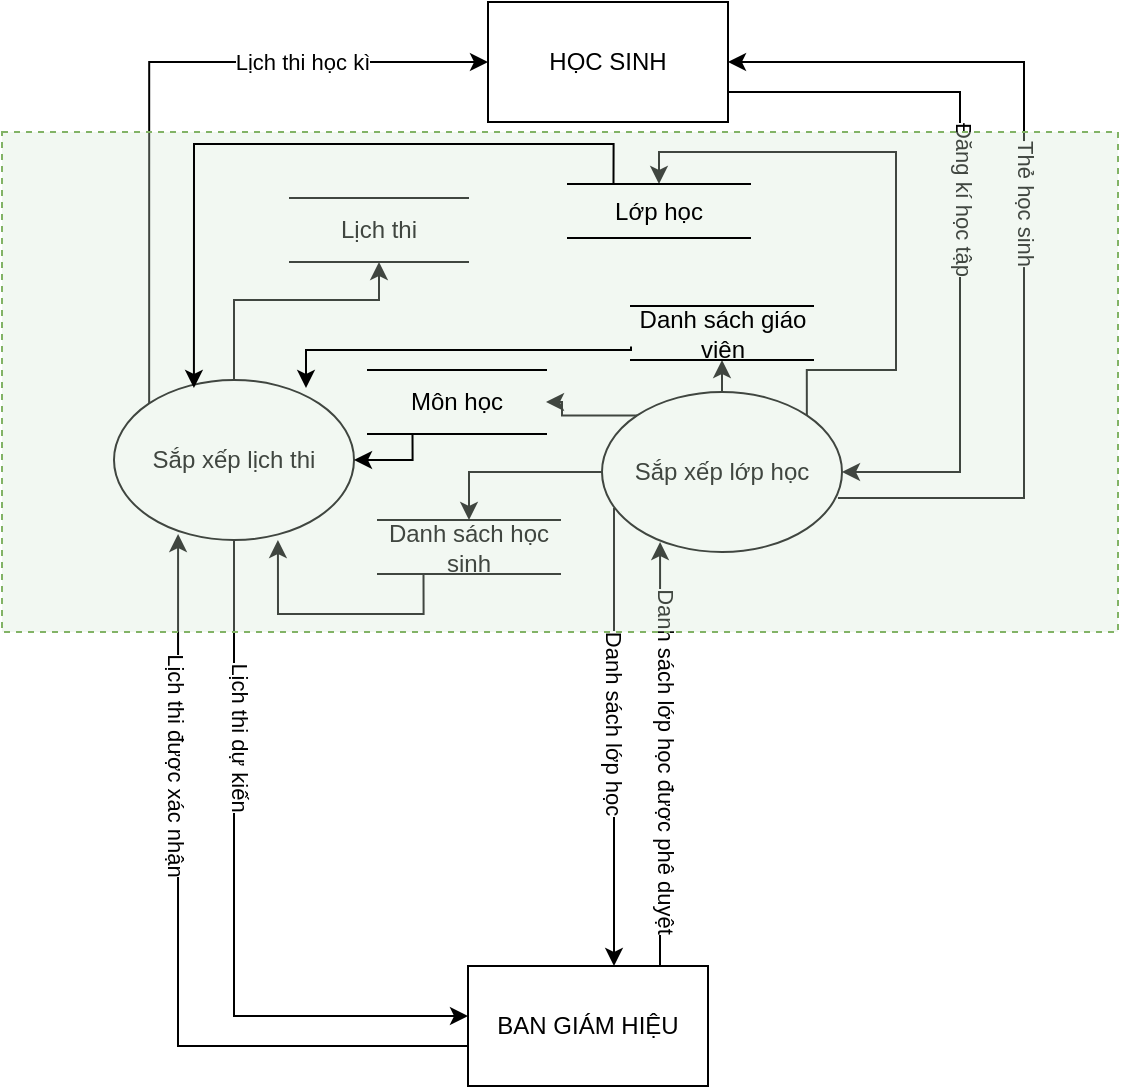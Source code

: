 <mxfile version="14.6.9" type="github">
  <diagram id="9bc5HynWW97KNLTAC6Zj" name="Page-1">
    <mxGraphModel dx="968" dy="539" grid="0" gridSize="10" guides="1" tooltips="1" connect="1" arrows="1" fold="1" page="1" pageScale="1" pageWidth="850" pageHeight="1100" background="#ffffff" math="0" shadow="0">
      <root>
        <mxCell id="0" />
        <mxCell id="1" parent="0" />
        <mxCell id="DaIMqEM_JUgA9F1qBchQ-1" style="edgeStyle=orthogonalEdgeStyle;rounded=0;orthogonalLoop=1;jettySize=auto;html=1;entryX=1;entryY=0.5;entryDx=0;entryDy=0;exitX=0.983;exitY=0.663;exitDx=0;exitDy=0;exitPerimeter=0;" parent="1" source="DaIMqEM_JUgA9F1qBchQ-39" target="DaIMqEM_JUgA9F1qBchQ-26" edge="1">
          <mxGeometry relative="1" as="geometry">
            <mxPoint x="654" y="41" as="sourcePoint" />
            <Array as="points">
              <mxPoint x="685" y="457" />
              <mxPoint x="685" y="239" />
            </Array>
          </mxGeometry>
        </mxCell>
        <mxCell id="DaIMqEM_JUgA9F1qBchQ-2" value="Thẻ học sinh" style="edgeLabel;html=1;align=center;verticalAlign=middle;resizable=0;points=[];rotation=90;" parent="DaIMqEM_JUgA9F1qBchQ-1" vertex="1" connectable="0">
          <mxGeometry x="0.05" y="-1" relative="1" as="geometry">
            <mxPoint as="offset" />
          </mxGeometry>
        </mxCell>
        <mxCell id="DaIMqEM_JUgA9F1qBchQ-3" style="edgeStyle=orthogonalEdgeStyle;rounded=0;orthogonalLoop=1;jettySize=auto;html=1;entryX=0;entryY=0.5;entryDx=0;entryDy=0;exitX=0;exitY=0;exitDx=0;exitDy=0;" parent="1" source="DaIMqEM_JUgA9F1qBchQ-48" target="DaIMqEM_JUgA9F1qBchQ-26" edge="1">
          <mxGeometry relative="1" as="geometry">
            <Array as="points">
              <mxPoint x="248" y="239" />
            </Array>
            <mxPoint x="721" y="48" as="sourcePoint" />
          </mxGeometry>
        </mxCell>
        <mxCell id="DaIMqEM_JUgA9F1qBchQ-4" value="Lịch thi học kì" style="edgeLabel;html=1;align=center;verticalAlign=middle;resizable=0;points=[];" parent="DaIMqEM_JUgA9F1qBchQ-3" vertex="1" connectable="0">
          <mxGeometry x="-0.137" y="-2" relative="1" as="geometry">
            <mxPoint x="74.4" y="-23.72" as="offset" />
          </mxGeometry>
        </mxCell>
        <mxCell id="DaIMqEM_JUgA9F1qBchQ-11" style="edgeStyle=orthogonalEdgeStyle;rounded=0;orthogonalLoop=1;jettySize=auto;html=1;align=right;exitX=0.05;exitY=0.725;exitDx=0;exitDy=0;exitPerimeter=0;" parent="1" source="DaIMqEM_JUgA9F1qBchQ-39" target="DaIMqEM_JUgA9F1qBchQ-41" edge="1">
          <mxGeometry relative="1" as="geometry">
            <Array as="points">
              <mxPoint x="480" y="642" />
              <mxPoint x="480" y="642" />
            </Array>
            <mxPoint x="505" y="477" as="sourcePoint" />
          </mxGeometry>
        </mxCell>
        <mxCell id="DaIMqEM_JUgA9F1qBchQ-12" value="Danh sách lớp học" style="edgeLabel;html=1;align=center;verticalAlign=middle;resizable=0;points=[];rotation=90;" parent="DaIMqEM_JUgA9F1qBchQ-11" vertex="1" connectable="0">
          <mxGeometry x="-0.067" relative="1" as="geometry">
            <mxPoint as="offset" />
          </mxGeometry>
        </mxCell>
        <mxCell id="DaIMqEM_JUgA9F1qBchQ-13" style="edgeStyle=orthogonalEdgeStyle;rounded=0;orthogonalLoop=1;jettySize=auto;html=1;align=right;exitX=0.5;exitY=1;exitDx=0;exitDy=0;" parent="1" source="DaIMqEM_JUgA9F1qBchQ-48" edge="1">
          <mxGeometry relative="1" as="geometry">
            <Array as="points">
              <mxPoint x="290" y="716" />
            </Array>
            <mxPoint x="159" y="35" as="sourcePoint" />
            <mxPoint x="407" y="716" as="targetPoint" />
          </mxGeometry>
        </mxCell>
        <mxCell id="DaIMqEM_JUgA9F1qBchQ-14" value="Lịch thi dự kiến" style="edgeLabel;html=1;align=center;verticalAlign=middle;resizable=0;points=[];rotation=90;" parent="DaIMqEM_JUgA9F1qBchQ-13" vertex="1" connectable="0">
          <mxGeometry x="0.111" y="-2" relative="1" as="geometry">
            <mxPoint x="5" y="-99" as="offset" />
          </mxGeometry>
        </mxCell>
        <mxCell id="DaIMqEM_JUgA9F1qBchQ-17" style="edgeStyle=orthogonalEdgeStyle;rounded=0;orthogonalLoop=1;jettySize=auto;html=1;align=right;entryX=0.242;entryY=0.938;entryDx=0;entryDy=0;entryPerimeter=0;" parent="1" source="DaIMqEM_JUgA9F1qBchQ-41" target="DaIMqEM_JUgA9F1qBchQ-39" edge="1">
          <mxGeometry relative="1" as="geometry">
            <Array as="points">
              <mxPoint x="503" y="587" />
              <mxPoint x="503" y="587" />
            </Array>
            <mxPoint x="26" y="671" as="targetPoint" />
          </mxGeometry>
        </mxCell>
        <mxCell id="DaIMqEM_JUgA9F1qBchQ-18" value="Danh sách lớp học được phê duyệt" style="edgeLabel;html=1;align=center;verticalAlign=middle;resizable=0;points=[];rotation=90;" parent="DaIMqEM_JUgA9F1qBchQ-17" vertex="1" connectable="0">
          <mxGeometry x="-0.075" y="2" relative="1" as="geometry">
            <mxPoint x="5" y="-5" as="offset" />
          </mxGeometry>
        </mxCell>
        <mxCell id="DaIMqEM_JUgA9F1qBchQ-19" style="edgeStyle=orthogonalEdgeStyle;rounded=0;orthogonalLoop=1;jettySize=auto;html=1;exitX=0;exitY=0.75;exitDx=0;exitDy=0;align=right;entryX=0.267;entryY=0.963;entryDx=0;entryDy=0;entryPerimeter=0;" parent="1" source="DaIMqEM_JUgA9F1qBchQ-41" target="DaIMqEM_JUgA9F1qBchQ-48" edge="1">
          <mxGeometry relative="1" as="geometry">
            <Array as="points">
              <mxPoint x="262" y="731" />
            </Array>
            <mxPoint x="131" y="36" as="targetPoint" />
          </mxGeometry>
        </mxCell>
        <mxCell id="DaIMqEM_JUgA9F1qBchQ-20" value="Lịch thi được xác nhận" style="edgeLabel;html=1;align=center;verticalAlign=middle;resizable=0;points=[];rotation=90;" parent="DaIMqEM_JUgA9F1qBchQ-19" vertex="1" connectable="0">
          <mxGeometry x="-0.079" relative="1" as="geometry">
            <mxPoint x="-1.01" y="-104" as="offset" />
          </mxGeometry>
        </mxCell>
        <mxCell id="DaIMqEM_JUgA9F1qBchQ-22" style="edgeStyle=orthogonalEdgeStyle;rounded=0;orthogonalLoop=1;jettySize=auto;html=1;exitX=1;exitY=0.75;exitDx=0;exitDy=0;entryX=1;entryY=0.5;entryDx=0;entryDy=0;" parent="1" source="DaIMqEM_JUgA9F1qBchQ-26" target="DaIMqEM_JUgA9F1qBchQ-39" edge="1">
          <mxGeometry relative="1" as="geometry">
            <Array as="points">
              <mxPoint x="653" y="254" />
              <mxPoint x="653" y="444" />
            </Array>
            <mxPoint x="586" y="39" as="targetPoint" />
          </mxGeometry>
        </mxCell>
        <mxCell id="DaIMqEM_JUgA9F1qBchQ-23" value="Đăng kí học tập" style="edgeLabel;html=1;align=center;verticalAlign=middle;resizable=0;points=[];rotation=90;" parent="DaIMqEM_JUgA9F1qBchQ-22" vertex="1" connectable="0">
          <mxGeometry x="-0.073" y="2" relative="1" as="geometry">
            <mxPoint as="offset" />
          </mxGeometry>
        </mxCell>
        <mxCell id="DaIMqEM_JUgA9F1qBchQ-26" value="HỌC SINH" style="rounded=0;whiteSpace=wrap;html=1;" parent="1" vertex="1">
          <mxGeometry x="417" y="209" width="120" height="60" as="geometry" />
        </mxCell>
        <mxCell id="DaIMqEM_JUgA9F1qBchQ-37" style="edgeStyle=orthogonalEdgeStyle;rounded=0;orthogonalLoop=1;jettySize=auto;html=1;exitX=0;exitY=0.5;exitDx=0;exitDy=0;entryX=0.5;entryY=0;entryDx=0;entryDy=0;" parent="1" source="DaIMqEM_JUgA9F1qBchQ-39" target="DaIMqEM_JUgA9F1qBchQ-44" edge="1">
          <mxGeometry relative="1" as="geometry">
            <Array as="points">
              <mxPoint x="408" y="444" />
            </Array>
          </mxGeometry>
        </mxCell>
        <mxCell id="DaIMqEM_JUgA9F1qBchQ-38" style="edgeStyle=orthogonalEdgeStyle;rounded=0;orthogonalLoop=1;jettySize=auto;html=1;exitX=0.5;exitY=0;exitDx=0;exitDy=0;entryX=0.5;entryY=1;entryDx=0;entryDy=0;" parent="1" source="DaIMqEM_JUgA9F1qBchQ-48" target="DaIMqEM_JUgA9F1qBchQ-43" edge="1">
          <mxGeometry relative="1" as="geometry">
            <Array as="points">
              <mxPoint x="290" y="358" />
              <mxPoint x="363" y="358" />
            </Array>
          </mxGeometry>
        </mxCell>
        <mxCell id="lcXxIy1TSJ2TYwvzFeSi-4" style="edgeStyle=orthogonalEdgeStyle;rounded=0;orthogonalLoop=1;jettySize=auto;html=1;exitX=0.5;exitY=0;exitDx=0;exitDy=0;entryX=0.5;entryY=1;entryDx=0;entryDy=0;" parent="1" source="DaIMqEM_JUgA9F1qBchQ-39" target="lcXxIy1TSJ2TYwvzFeSi-3" edge="1">
          <mxGeometry relative="1" as="geometry" />
        </mxCell>
        <mxCell id="duTypEZ2oNPXUYQSm39F-4" style="edgeStyle=orthogonalEdgeStyle;rounded=0;orthogonalLoop=1;jettySize=auto;html=1;exitX=1;exitY=0;exitDx=0;exitDy=0;entryX=0.5;entryY=0;entryDx=0;entryDy=0;" edge="1" parent="1" source="DaIMqEM_JUgA9F1qBchQ-39" target="duTypEZ2oNPXUYQSm39F-3">
          <mxGeometry relative="1" as="geometry">
            <Array as="points">
              <mxPoint x="576" y="393" />
              <mxPoint x="621" y="393" />
              <mxPoint x="621" y="284" />
              <mxPoint x="503" y="284" />
            </Array>
          </mxGeometry>
        </mxCell>
        <mxCell id="duTypEZ2oNPXUYQSm39F-10" style="edgeStyle=orthogonalEdgeStyle;rounded=0;orthogonalLoop=1;jettySize=auto;html=1;exitX=0;exitY=0;exitDx=0;exitDy=0;entryX=1;entryY=0.5;entryDx=0;entryDy=0;" edge="1" parent="1" source="DaIMqEM_JUgA9F1qBchQ-39" target="duTypEZ2oNPXUYQSm39F-1">
          <mxGeometry relative="1" as="geometry" />
        </mxCell>
        <mxCell id="DaIMqEM_JUgA9F1qBchQ-39" value="Sắp xếp lớp học" style="ellipse;whiteSpace=wrap;html=1;" parent="1" vertex="1">
          <mxGeometry x="474" y="404" width="120" height="80" as="geometry" />
        </mxCell>
        <mxCell id="DaIMqEM_JUgA9F1qBchQ-41" value="BAN GIÁM HIỆU" style="rounded=0;whiteSpace=wrap;html=1;" parent="1" vertex="1">
          <mxGeometry x="407" y="691" width="120" height="60" as="geometry" />
        </mxCell>
        <mxCell id="DaIMqEM_JUgA9F1qBchQ-43" value="Lịch thi" style="shape=partialRectangle;whiteSpace=wrap;html=1;left=0;right=0;fillColor=none;rounded=0;shadow=0;glass=0;sketch=0;" parent="1" vertex="1">
          <mxGeometry x="318" y="307" width="89" height="32" as="geometry" />
        </mxCell>
        <mxCell id="duTypEZ2oNPXUYQSm39F-7" style="edgeStyle=orthogonalEdgeStyle;rounded=0;orthogonalLoop=1;jettySize=auto;html=1;exitX=0.25;exitY=1;exitDx=0;exitDy=0;entryX=0.683;entryY=1;entryDx=0;entryDy=0;entryPerimeter=0;" edge="1" parent="1" source="DaIMqEM_JUgA9F1qBchQ-44" target="DaIMqEM_JUgA9F1qBchQ-48">
          <mxGeometry relative="1" as="geometry" />
        </mxCell>
        <mxCell id="DaIMqEM_JUgA9F1qBchQ-44" value="Danh sách học sinh" style="shape=partialRectangle;whiteSpace=wrap;html=1;left=0;right=0;fillColor=none;rounded=0;shadow=0;glass=0;sketch=0;" parent="1" vertex="1">
          <mxGeometry x="362" y="468" width="91" height="27" as="geometry" />
        </mxCell>
        <mxCell id="DaIMqEM_JUgA9F1qBchQ-48" value="Sắp xếp lịch thi" style="ellipse;whiteSpace=wrap;html=1;" parent="1" vertex="1">
          <mxGeometry x="230" y="398" width="120" height="80" as="geometry" />
        </mxCell>
        <mxCell id="DaIMqEM_JUgA9F1qBchQ-49" value="" style="rounded=0;whiteSpace=wrap;html=1;fillColor=#d5e8d4;strokeColor=#82b366;dashed=1;fillOpacity=30;" parent="1" vertex="1">
          <mxGeometry x="174" y="274" width="558" height="250" as="geometry" />
        </mxCell>
        <mxCell id="duTypEZ2oNPXUYQSm39F-8" style="edgeStyle=orthogonalEdgeStyle;rounded=0;orthogonalLoop=1;jettySize=auto;html=1;exitX=0;exitY=0.75;exitDx=0;exitDy=0;entryX=0.8;entryY=0.05;entryDx=0;entryDy=0;entryPerimeter=0;" edge="1" parent="1" source="lcXxIy1TSJ2TYwvzFeSi-3" target="DaIMqEM_JUgA9F1qBchQ-48">
          <mxGeometry relative="1" as="geometry">
            <Array as="points">
              <mxPoint x="489" y="383" />
              <mxPoint x="326" y="383" />
            </Array>
          </mxGeometry>
        </mxCell>
        <mxCell id="lcXxIy1TSJ2TYwvzFeSi-3" value="Danh sách giáo viên" style="shape=partialRectangle;whiteSpace=wrap;html=1;left=0;right=0;fillColor=none;rounded=0;shadow=0;glass=0;sketch=0;" parent="1" vertex="1">
          <mxGeometry x="488.5" y="361" width="91" height="27" as="geometry" />
        </mxCell>
        <mxCell id="duTypEZ2oNPXUYQSm39F-6" style="edgeStyle=orthogonalEdgeStyle;rounded=0;orthogonalLoop=1;jettySize=auto;html=1;exitX=0.25;exitY=1;exitDx=0;exitDy=0;entryX=1;entryY=0.5;entryDx=0;entryDy=0;" edge="1" parent="1" source="duTypEZ2oNPXUYQSm39F-1" target="DaIMqEM_JUgA9F1qBchQ-48">
          <mxGeometry relative="1" as="geometry">
            <Array as="points">
              <mxPoint x="379" y="438" />
            </Array>
          </mxGeometry>
        </mxCell>
        <mxCell id="duTypEZ2oNPXUYQSm39F-1" value="Môn học" style="shape=partialRectangle;whiteSpace=wrap;html=1;left=0;right=0;fillColor=none;rounded=0;shadow=0;glass=0;sketch=0;" vertex="1" parent="1">
          <mxGeometry x="357" y="393" width="89" height="32" as="geometry" />
        </mxCell>
        <mxCell id="duTypEZ2oNPXUYQSm39F-9" style="edgeStyle=orthogonalEdgeStyle;rounded=0;orthogonalLoop=1;jettySize=auto;html=1;exitX=0.25;exitY=0;exitDx=0;exitDy=0;entryX=0.333;entryY=0.05;entryDx=0;entryDy=0;entryPerimeter=0;" edge="1" parent="1" source="duTypEZ2oNPXUYQSm39F-3" target="DaIMqEM_JUgA9F1qBchQ-48">
          <mxGeometry relative="1" as="geometry" />
        </mxCell>
        <mxCell id="duTypEZ2oNPXUYQSm39F-3" value="Lớp học" style="shape=partialRectangle;whiteSpace=wrap;html=1;left=0;right=0;fillColor=none;rounded=0;shadow=0;glass=0;sketch=0;" vertex="1" parent="1">
          <mxGeometry x="457" y="300" width="91" height="27" as="geometry" />
        </mxCell>
      </root>
    </mxGraphModel>
  </diagram>
</mxfile>

